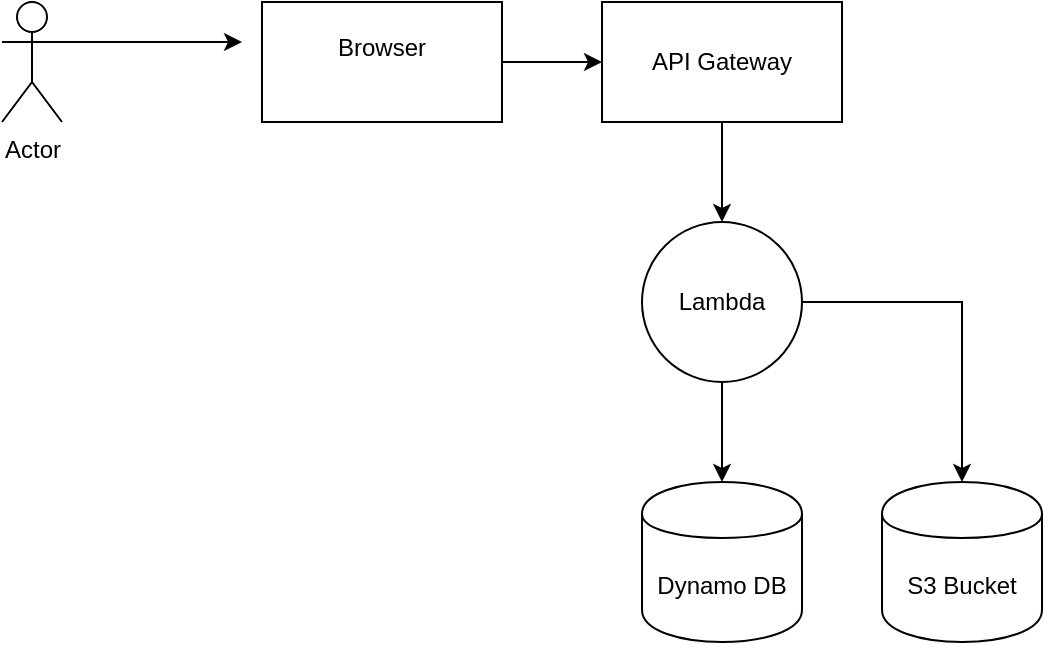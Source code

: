 <mxfile version="20.7.4" type="github">
  <diagram id="JVeQGV50bSFnjZMCQQE2" name="Page-1">
    <mxGraphModel dx="1858" dy="1086" grid="1" gridSize="10" guides="1" tooltips="1" connect="1" arrows="1" fold="1" page="1" pageScale="1" pageWidth="850" pageHeight="1100" math="0" shadow="0">
      <root>
        <mxCell id="0" />
        <mxCell id="1" parent="0" />
        <mxCell id="fcquz-dU36HKkGFn_NYE-8" style="edgeStyle=orthogonalEdgeStyle;rounded=0;orthogonalLoop=1;jettySize=auto;html=1;exitX=1;exitY=0.333;exitDx=0;exitDy=0;exitPerimeter=0;" edge="1" parent="1" source="fcquz-dU36HKkGFn_NYE-6">
          <mxGeometry relative="1" as="geometry">
            <mxPoint x="230" y="160" as="targetPoint" />
          </mxGeometry>
        </mxCell>
        <mxCell id="fcquz-dU36HKkGFn_NYE-6" value="Actor" style="shape=umlActor;verticalLabelPosition=bottom;verticalAlign=top;html=1;outlineConnect=0;" vertex="1" parent="1">
          <mxGeometry x="110" y="140" width="30" height="60" as="geometry" />
        </mxCell>
        <mxCell id="fcquz-dU36HKkGFn_NYE-9" style="edgeStyle=orthogonalEdgeStyle;rounded=0;orthogonalLoop=1;jettySize=auto;html=1;exitX=1;exitY=0.5;exitDx=0;exitDy=0;" edge="1" parent="1" source="fcquz-dU36HKkGFn_NYE-7">
          <mxGeometry relative="1" as="geometry">
            <mxPoint x="410" y="170" as="targetPoint" />
          </mxGeometry>
        </mxCell>
        <mxCell id="fcquz-dU36HKkGFn_NYE-7" value="&lt;div&gt;Browser&lt;/div&gt;&lt;div&gt;&lt;br&gt;&lt;/div&gt;" style="rounded=0;whiteSpace=wrap;html=1;" vertex="1" parent="1">
          <mxGeometry x="240" y="140" width="120" height="60" as="geometry" />
        </mxCell>
        <mxCell id="fcquz-dU36HKkGFn_NYE-12" style="edgeStyle=orthogonalEdgeStyle;rounded=0;orthogonalLoop=1;jettySize=auto;html=1;exitX=0.5;exitY=1;exitDx=0;exitDy=0;" edge="1" parent="1" source="fcquz-dU36HKkGFn_NYE-10" target="fcquz-dU36HKkGFn_NYE-11">
          <mxGeometry relative="1" as="geometry" />
        </mxCell>
        <mxCell id="fcquz-dU36HKkGFn_NYE-10" value="API Gateway" style="rounded=0;whiteSpace=wrap;html=1;" vertex="1" parent="1">
          <mxGeometry x="410" y="140" width="120" height="60" as="geometry" />
        </mxCell>
        <mxCell id="fcquz-dU36HKkGFn_NYE-14" style="edgeStyle=orthogonalEdgeStyle;rounded=0;orthogonalLoop=1;jettySize=auto;html=1;exitX=0.5;exitY=1;exitDx=0;exitDy=0;" edge="1" parent="1" source="fcquz-dU36HKkGFn_NYE-11" target="fcquz-dU36HKkGFn_NYE-13">
          <mxGeometry relative="1" as="geometry" />
        </mxCell>
        <mxCell id="fcquz-dU36HKkGFn_NYE-16" style="edgeStyle=orthogonalEdgeStyle;rounded=0;orthogonalLoop=1;jettySize=auto;html=1;" edge="1" parent="1" source="fcquz-dU36HKkGFn_NYE-11" target="fcquz-dU36HKkGFn_NYE-15">
          <mxGeometry relative="1" as="geometry" />
        </mxCell>
        <mxCell id="fcquz-dU36HKkGFn_NYE-11" value="Lambda" style="ellipse;whiteSpace=wrap;html=1;aspect=fixed;" vertex="1" parent="1">
          <mxGeometry x="430" y="250" width="80" height="80" as="geometry" />
        </mxCell>
        <mxCell id="fcquz-dU36HKkGFn_NYE-13" value="Dynamo DB" style="shape=cylinder;whiteSpace=wrap;html=1;boundedLbl=1;backgroundOutline=1;" vertex="1" parent="1">
          <mxGeometry x="430" y="380" width="80" height="80" as="geometry" />
        </mxCell>
        <mxCell id="fcquz-dU36HKkGFn_NYE-15" value="S3 Bucket" style="shape=cylinder;whiteSpace=wrap;html=1;boundedLbl=1;backgroundOutline=1;" vertex="1" parent="1">
          <mxGeometry x="550" y="380" width="80" height="80" as="geometry" />
        </mxCell>
      </root>
    </mxGraphModel>
  </diagram>
</mxfile>
